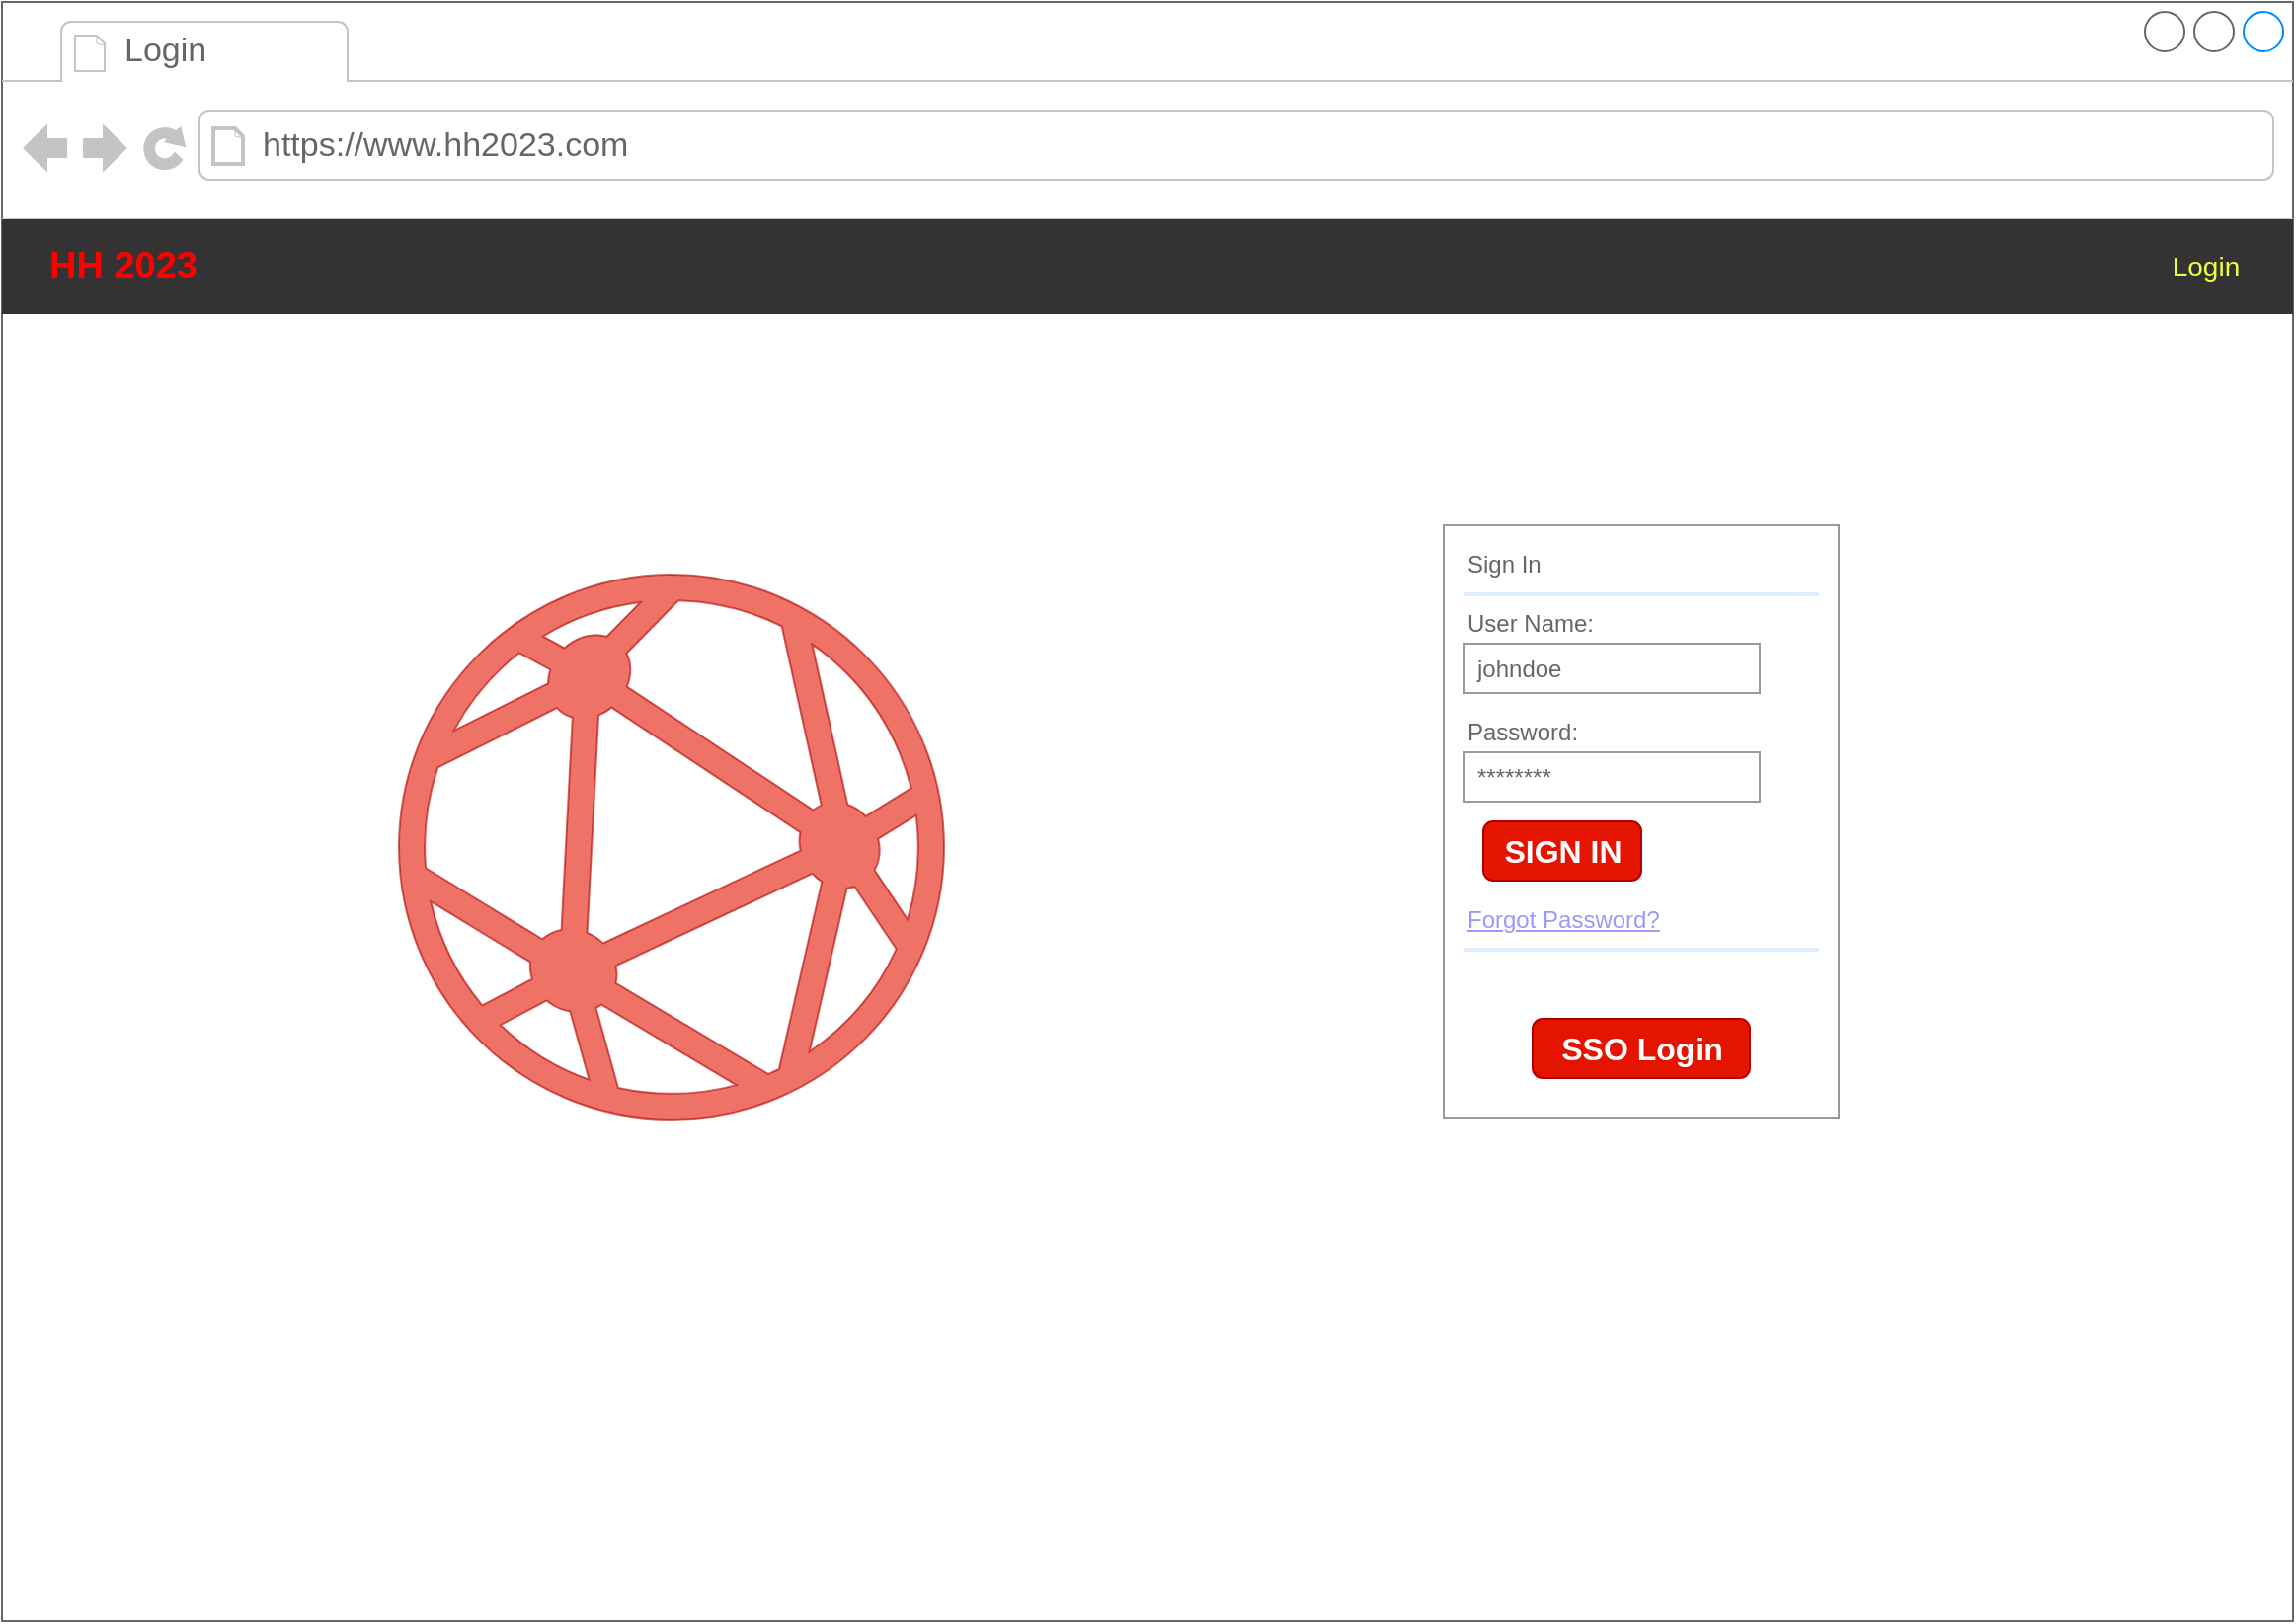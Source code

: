 <mxfile version="22.1.0" type="device">
  <diagram name="Page-1" id="8DdgHT_lzrCupyF-qvgf">
    <mxGraphModel dx="1363" dy="900" grid="1" gridSize="10" guides="1" tooltips="1" connect="1" arrows="1" fold="1" page="1" pageScale="1" pageWidth="1169" pageHeight="827" math="0" shadow="0">
      <root>
        <mxCell id="0" />
        <mxCell id="1" parent="0" />
        <mxCell id="XoGYOiqfx8qt8Q36udEH-1" value="" style="strokeWidth=1;shadow=0;dashed=0;align=center;html=1;shape=mxgraph.mockup.containers.browserWindow;rSize=0;strokeColor=#666666;strokeColor2=#008cff;strokeColor3=#c4c4c4;mainText=,;recursiveResize=0;" vertex="1" parent="1">
          <mxGeometry width="1160" height="820" as="geometry" />
        </mxCell>
        <mxCell id="XoGYOiqfx8qt8Q36udEH-2" value="Login" style="strokeWidth=1;shadow=0;dashed=0;align=center;html=1;shape=mxgraph.mockup.containers.anchor;fontSize=17;fontColor=#666666;align=left;whiteSpace=wrap;" vertex="1" parent="XoGYOiqfx8qt8Q36udEH-1">
          <mxGeometry x="60" y="12" width="150" height="26" as="geometry" />
        </mxCell>
        <mxCell id="XoGYOiqfx8qt8Q36udEH-3" value="https://www.hh2023.com" style="strokeWidth=1;shadow=0;dashed=0;align=center;html=1;shape=mxgraph.mockup.containers.anchor;rSize=0;fontSize=17;fontColor=#666666;align=left;" vertex="1" parent="XoGYOiqfx8qt8Q36udEH-1">
          <mxGeometry x="130" y="60" width="250" height="26" as="geometry" />
        </mxCell>
        <mxCell id="XoGYOiqfx8qt8Q36udEH-11" value="" style="strokeWidth=1;shadow=0;dashed=0;align=center;html=1;shape=mxgraph.mockup.forms.rrect;rSize=0;strokeColor=#999999;fillColor=#ffffff;" vertex="1" parent="XoGYOiqfx8qt8Q36udEH-1">
          <mxGeometry x="730" y="265" width="200" height="300" as="geometry" />
        </mxCell>
        <mxCell id="XoGYOiqfx8qt8Q36udEH-12" value="Sign In" style="strokeWidth=1;shadow=0;dashed=0;align=center;html=1;shape=mxgraph.mockup.forms.anchor;fontSize=12;fontColor=#666666;align=left;resizeWidth=1;spacingLeft=0;" vertex="1" parent="XoGYOiqfx8qt8Q36udEH-11">
          <mxGeometry width="100" height="20" relative="1" as="geometry">
            <mxPoint x="10" y="10" as="offset" />
          </mxGeometry>
        </mxCell>
        <mxCell id="XoGYOiqfx8qt8Q36udEH-13" value="" style="shape=line;strokeColor=#ddeeff;strokeWidth=2;html=1;resizeWidth=1;" vertex="1" parent="XoGYOiqfx8qt8Q36udEH-11">
          <mxGeometry width="180" height="10" relative="1" as="geometry">
            <mxPoint x="10" y="30" as="offset" />
          </mxGeometry>
        </mxCell>
        <mxCell id="XoGYOiqfx8qt8Q36udEH-14" value="User Name:" style="strokeWidth=1;shadow=0;dashed=0;align=center;html=1;shape=mxgraph.mockup.forms.anchor;fontSize=12;fontColor=#666666;align=left;resizeWidth=1;spacingLeft=0;" vertex="1" parent="XoGYOiqfx8qt8Q36udEH-11">
          <mxGeometry width="100" height="20" relative="1" as="geometry">
            <mxPoint x="10" y="40" as="offset" />
          </mxGeometry>
        </mxCell>
        <mxCell id="XoGYOiqfx8qt8Q36udEH-15" value="johndoe" style="strokeWidth=1;shadow=0;dashed=0;align=center;html=1;shape=mxgraph.mockup.forms.rrect;rSize=0;strokeColor=#999999;fontColor=#666666;align=left;spacingLeft=5;resizeWidth=1;" vertex="1" parent="XoGYOiqfx8qt8Q36udEH-11">
          <mxGeometry width="150" height="25" relative="1" as="geometry">
            <mxPoint x="10" y="60" as="offset" />
          </mxGeometry>
        </mxCell>
        <mxCell id="XoGYOiqfx8qt8Q36udEH-16" value="Password:" style="strokeWidth=1;shadow=0;dashed=0;align=center;html=1;shape=mxgraph.mockup.forms.anchor;fontSize=12;fontColor=#666666;align=left;resizeWidth=1;spacingLeft=0;" vertex="1" parent="XoGYOiqfx8qt8Q36udEH-11">
          <mxGeometry width="100" height="20" relative="1" as="geometry">
            <mxPoint x="10" y="95" as="offset" />
          </mxGeometry>
        </mxCell>
        <mxCell id="XoGYOiqfx8qt8Q36udEH-17" value="********" style="strokeWidth=1;shadow=0;dashed=0;align=center;html=1;shape=mxgraph.mockup.forms.rrect;rSize=0;strokeColor=#999999;fontColor=#666666;align=left;spacingLeft=5;resizeWidth=1;" vertex="1" parent="XoGYOiqfx8qt8Q36udEH-11">
          <mxGeometry width="150" height="25" relative="1" as="geometry">
            <mxPoint x="10" y="115" as="offset" />
          </mxGeometry>
        </mxCell>
        <mxCell id="XoGYOiqfx8qt8Q36udEH-18" value="SIGN IN" style="strokeWidth=1;shadow=0;dashed=0;align=center;html=1;shape=mxgraph.mockup.forms.rrect;rSize=5;strokeColor=#B20000;fontColor=#ffffff;fillColor=#e51400;fontSize=16;fontStyle=1;" vertex="1" parent="XoGYOiqfx8qt8Q36udEH-11">
          <mxGeometry y="1" width="80" height="30" relative="1" as="geometry">
            <mxPoint x="20" y="-150" as="offset" />
          </mxGeometry>
        </mxCell>
        <mxCell id="XoGYOiqfx8qt8Q36udEH-19" value="Forgot Password?" style="strokeWidth=1;shadow=0;dashed=0;align=center;html=1;shape=mxgraph.mockup.forms.anchor;fontSize=12;fontColor=#9999ff;align=left;spacingLeft=0;fontStyle=4;resizeWidth=1;" vertex="1" parent="XoGYOiqfx8qt8Q36udEH-11">
          <mxGeometry y="1" width="150" height="20" relative="1" as="geometry">
            <mxPoint x="10" y="-110" as="offset" />
          </mxGeometry>
        </mxCell>
        <mxCell id="XoGYOiqfx8qt8Q36udEH-20" value="" style="shape=line;strokeColor=#ddeeff;strokeWidth=2;html=1;resizeWidth=1;" vertex="1" parent="XoGYOiqfx8qt8Q36udEH-11">
          <mxGeometry y="1" width="180" height="10" relative="1" as="geometry">
            <mxPoint x="10" y="-90" as="offset" />
          </mxGeometry>
        </mxCell>
        <mxCell id="XoGYOiqfx8qt8Q36udEH-22" value="SSO Login" style="strokeWidth=1;shadow=0;dashed=0;align=center;html=1;shape=mxgraph.mockup.forms.rrect;rSize=5;strokeColor=#B20000;fontColor=#ffffff;fillColor=#e51400;fontSize=16;fontStyle=1;" vertex="1" parent="XoGYOiqfx8qt8Q36udEH-11">
          <mxGeometry y="1" width="110" height="30" relative="1" as="geometry">
            <mxPoint x="45" y="-50" as="offset" />
          </mxGeometry>
        </mxCell>
        <mxCell id="XoGYOiqfx8qt8Q36udEH-24" value="" style="sketch=0;html=1;aspect=fixed;strokeColor=#B20000;shadow=0;fillColor=#e51400;verticalAlign=top;labelPosition=center;verticalLabelPosition=bottom;shape=mxgraph.gcp2.network;fontColor=#ffffff;opacity=60;" vertex="1" parent="XoGYOiqfx8qt8Q36udEH-1">
          <mxGeometry x="201" y="290" width="276" height="276" as="geometry" />
        </mxCell>
        <mxCell id="XoGYOiqfx8qt8Q36udEH-25" value="&lt;b&gt;&lt;font style=&quot;font-size: 19px;&quot; color=&quot;#ff0000&quot;&gt;HH 2023&lt;/font&gt;&lt;/b&gt;" style="shape=rect;strokeColor=none;fillColor=#333333;fontColor=#FFFFFF;align=left;spacing=16;fontSize=13;spacingLeft=8;whiteSpace=wrap;html=1;" vertex="1" parent="XoGYOiqfx8qt8Q36udEH-1">
          <mxGeometry y="110" width="1160" height="48" as="geometry" />
        </mxCell>
        <mxCell id="XoGYOiqfx8qt8Q36udEH-26" value="Login" style="text;verticalAlign=middle;align=center;fontColor=#EEFF41;fontSize=14;resizeHeight=1;whiteSpace=wrap;html=1;" vertex="1" parent="XoGYOiqfx8qt8Q36udEH-25">
          <mxGeometry x="1" width="88" height="48" relative="1" as="geometry">
            <mxPoint x="-88" as="offset" />
          </mxGeometry>
        </mxCell>
      </root>
    </mxGraphModel>
  </diagram>
</mxfile>
